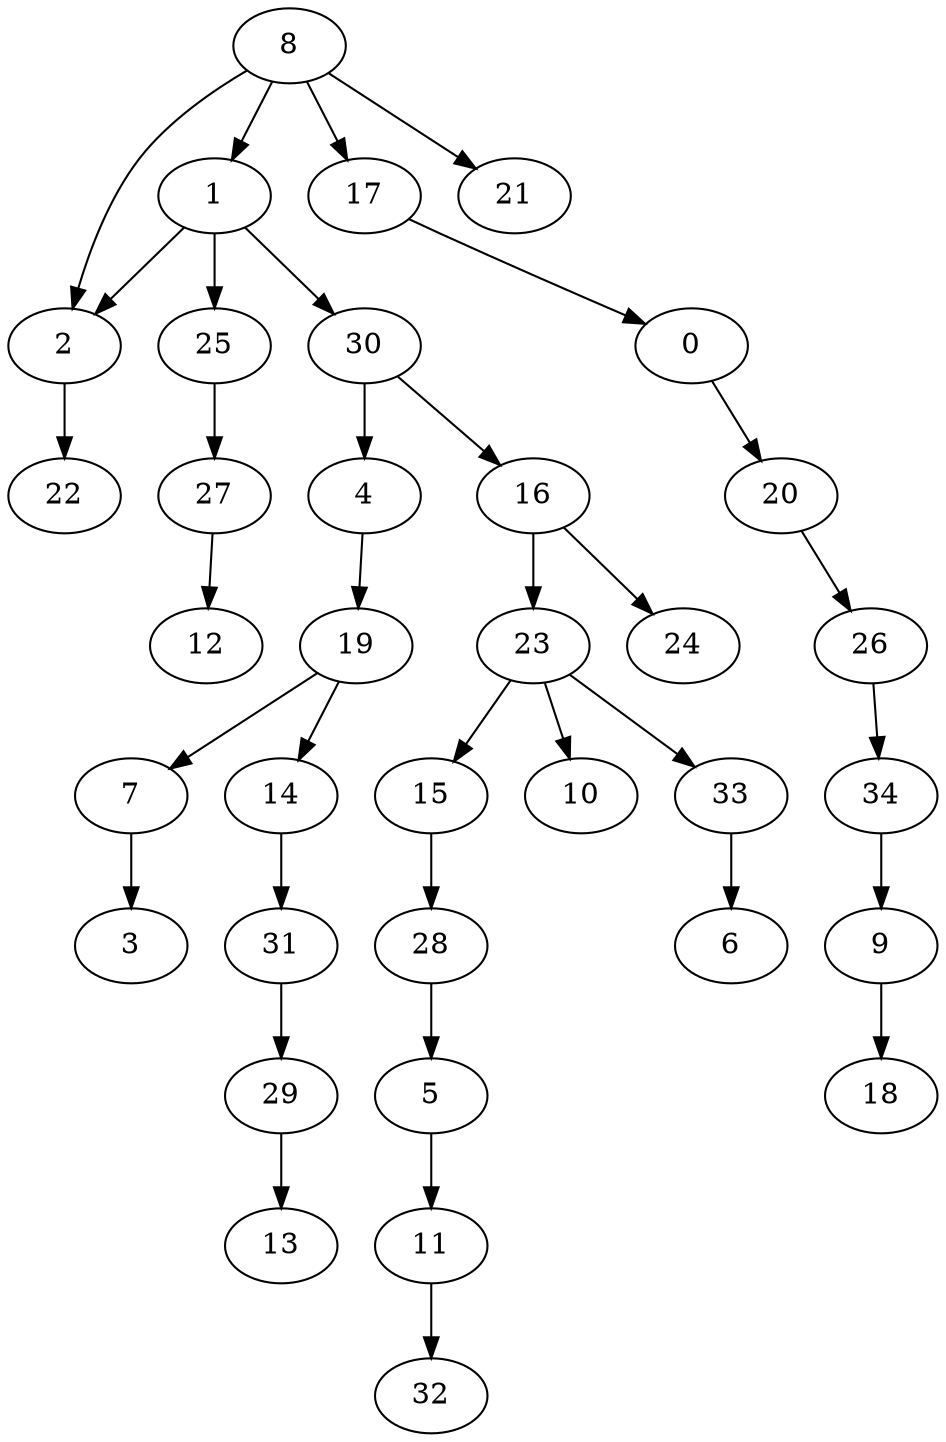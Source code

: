 digraph G {
    0;
    20;
    26;
    34;
    1;
    2;
    25;
    30;
    22;
    27;
    4;
    16;
    12;
    19;
    23;
    24;
    7;
    14;
    3;
    31;
    5;
    11;
    32;
    8;
    17;
    21;
    9;
    18;
    29;
    13;
    15;
    28;
    10;
    33;
    6;
    0 -> 20 [w=0];
    20 -> 26 [w=0];
    26 -> 34 [w=0];
    34 -> 9 [w=0];
    1 -> 2 [w=0];
    1 -> 25 [w=1];
    1 -> 30 [w=2];
    2 -> 22 [w=2];
    25 -> 27 [w=0];
    30 -> 4 [w=0];
    30 -> 16 [w=2];
    27 -> 12 [w=0];
    4 -> 19 [w=0];
    16 -> 23 [w=0];
    16 -> 24 [w=0];
    19 -> 7 [w=1];
    19 -> 14 [w=0];
    23 -> 15 [w=1];
    23 -> 10 [w=0];
    23 -> 33 [w=3];
    7 -> 3 [w=0];
    14 -> 31 [w=0];
    31 -> 29 [w=0];
    5 -> 11 [w=0];
    11 -> 32 [w=0];
    8 -> 1 [w=1];
    8 -> 2 [w=0];
    8 -> 17 [w=0];
    8 -> 21 [w=0];
    17 -> 0 [w=0];
    9 -> 18 [w=0];
    29 -> 13 [w=1];
    15 -> 28 [w=0];
    28 -> 5 [w=0];
    33 -> 6 [w=0];
}
